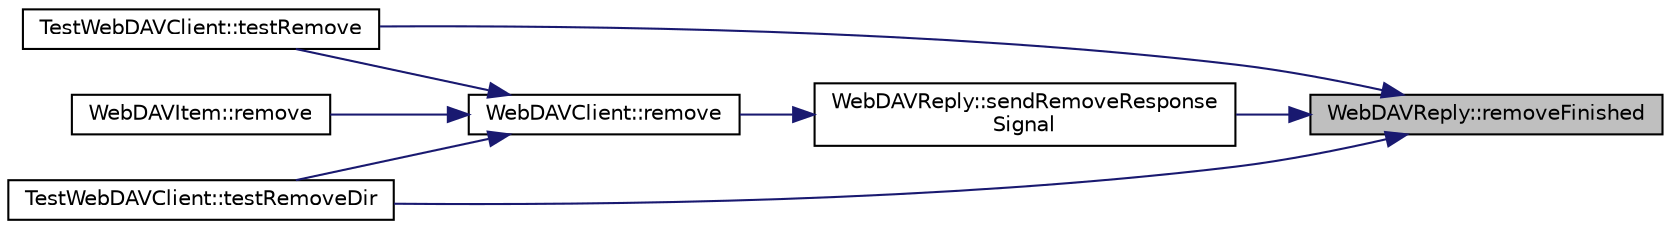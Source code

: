 digraph "WebDAVReply::removeFinished"
{
 // INTERACTIVE_SVG=YES
 // LATEX_PDF_SIZE
  edge [fontname="Helvetica",fontsize="10",labelfontname="Helvetica",labelfontsize="10"];
  node [fontname="Helvetica",fontsize="10",shape=record];
  rankdir="RL";
  Node97 [label="WebDAVReply::removeFinished",height=0.2,width=0.4,color="black", fillcolor="grey75", style="filled", fontcolor="black",tooltip=" "];
  Node97 -> Node98 [dir="back",color="midnightblue",fontsize="10",style="solid",fontname="Helvetica"];
  Node98 [label="WebDAVReply::sendRemoveResponse\lSignal",height=0.2,width=0.4,color="black", fillcolor="white", style="filled",URL="$class_web_d_a_v_reply.html#a1cd306f670e88263c770636810060020",tooltip=" "];
  Node98 -> Node99 [dir="back",color="midnightblue",fontsize="10",style="solid",fontname="Helvetica"];
  Node99 [label="WebDAVClient::remove",height=0.2,width=0.4,color="black", fillcolor="white", style="filled",URL="$class_web_d_a_v_client.html#a4618e31d763ce09662253d6d8fb6e6d9",tooltip=" "];
  Node99 -> Node100 [dir="back",color="midnightblue",fontsize="10",style="solid",fontname="Helvetica"];
  Node100 [label="WebDAVItem::remove",height=0.2,width=0.4,color="black", fillcolor="white", style="filled",URL="$class_web_d_a_v_item.html#a9f31b9a282138c19de6887a9f0c842d6",tooltip=" "];
  Node99 -> Node101 [dir="back",color="midnightblue",fontsize="10",style="solid",fontname="Helvetica"];
  Node101 [label="TestWebDAVClient::testRemove",height=0.2,width=0.4,color="black", fillcolor="white", style="filled",URL="$class_test_web_d_a_v_client.html#a7037977a664338362e8ca871071fd79a",tooltip=" "];
  Node99 -> Node102 [dir="back",color="midnightblue",fontsize="10",style="solid",fontname="Helvetica"];
  Node102 [label="TestWebDAVClient::testRemoveDir",height=0.2,width=0.4,color="black", fillcolor="white", style="filled",URL="$class_test_web_d_a_v_client.html#a74db88d8faeb09d822df9a0feb51db72",tooltip=" "];
  Node97 -> Node101 [dir="back",color="midnightblue",fontsize="10",style="solid",fontname="Helvetica"];
  Node97 -> Node102 [dir="back",color="midnightblue",fontsize="10",style="solid",fontname="Helvetica"];
}
